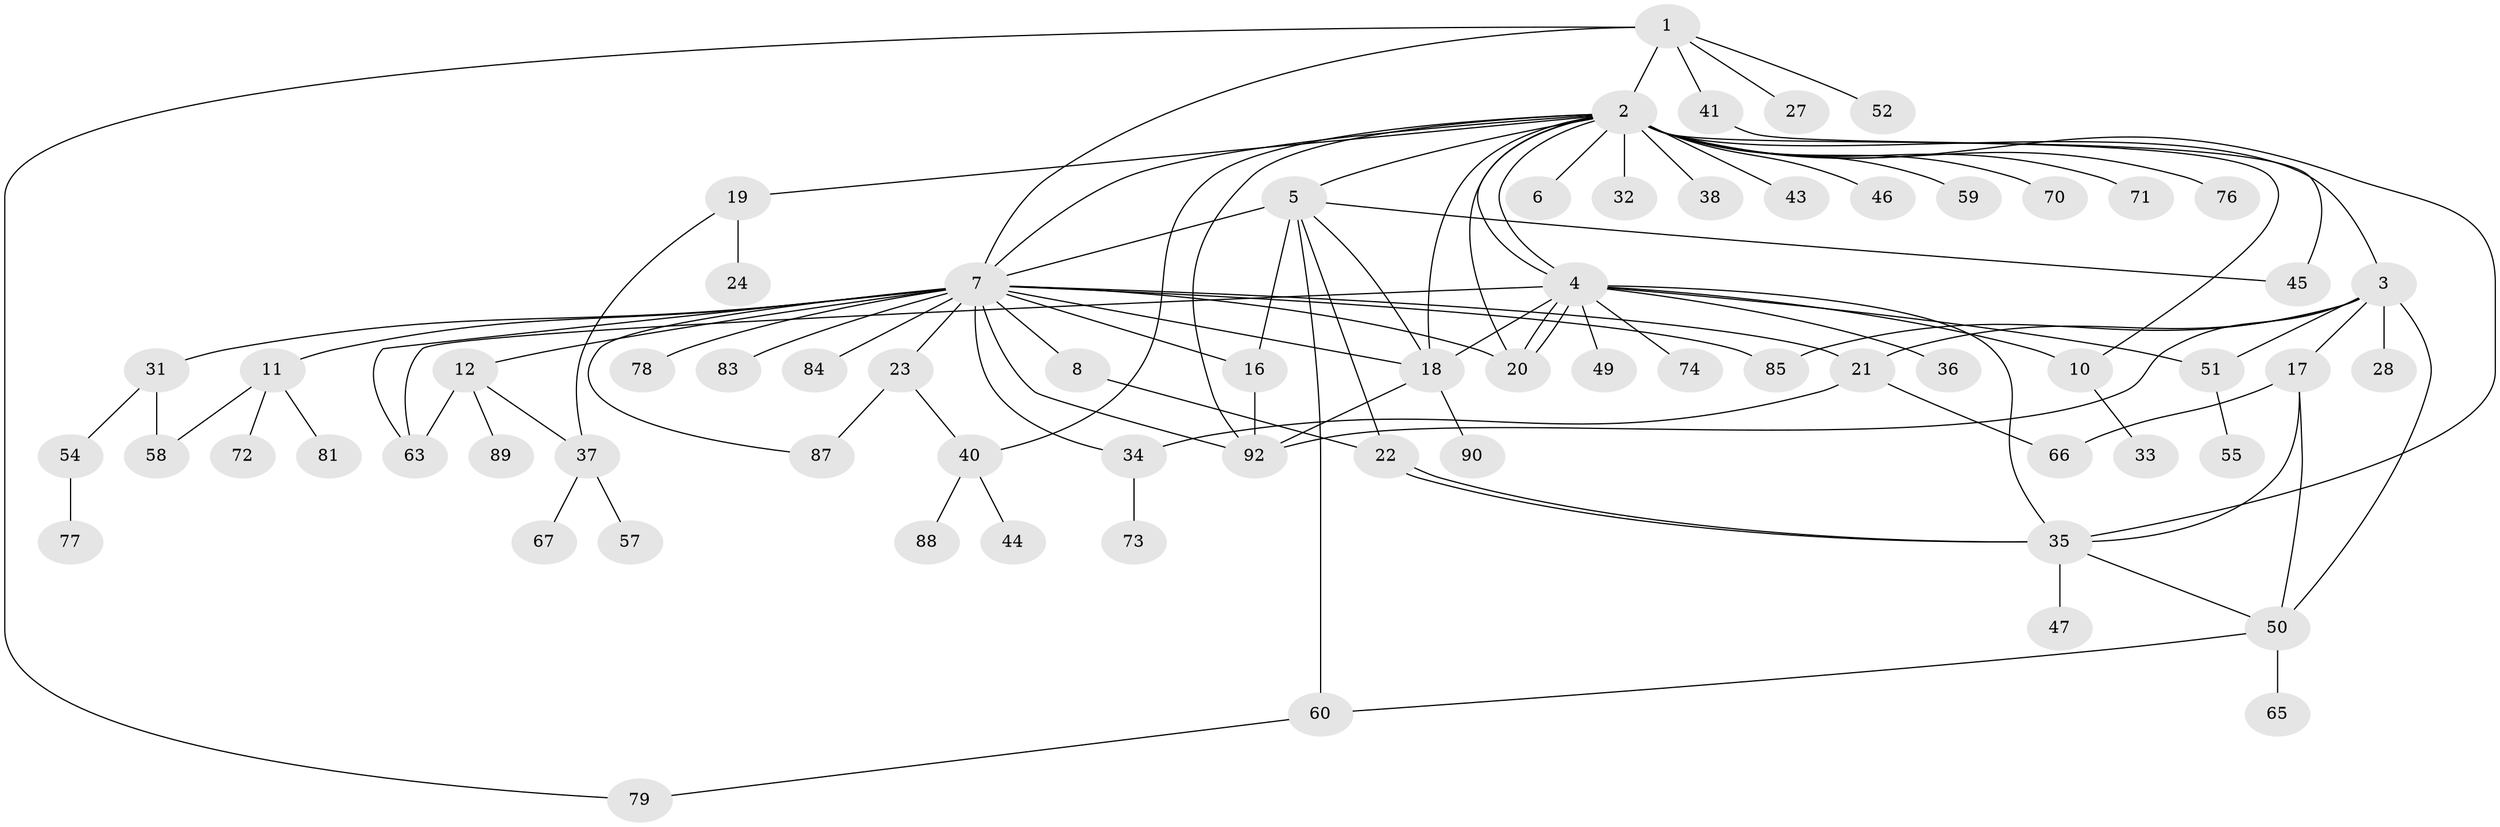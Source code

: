 // Generated by graph-tools (version 1.1) at 2025/52/02/27/25 19:52:00]
// undirected, 69 vertices, 104 edges
graph export_dot {
graph [start="1"]
  node [color=gray90,style=filled];
  1 [super="+13"];
  2 [super="+25"];
  3 [super="+82"];
  4 [super="+15"];
  5 [super="+30"];
  6;
  7 [super="+9"];
  8;
  10 [super="+14"];
  11 [super="+26"];
  12 [super="+93"];
  16 [super="+80"];
  17 [super="+56"];
  18 [super="+29"];
  19;
  20;
  21 [super="+68"];
  22 [super="+86"];
  23 [super="+94"];
  24 [super="+39"];
  27;
  28;
  31;
  32;
  33;
  34 [super="+69"];
  35 [super="+62"];
  36 [super="+75"];
  37 [super="+48"];
  38;
  40 [super="+42"];
  41 [super="+91"];
  43;
  44;
  45 [super="+53"];
  46;
  47;
  49;
  50 [super="+95"];
  51 [super="+64"];
  52;
  54;
  55;
  57;
  58 [super="+61"];
  59;
  60;
  63;
  65;
  66;
  67;
  70;
  71;
  72;
  73;
  74;
  76;
  77;
  78;
  79;
  81;
  83;
  84;
  85;
  87;
  88;
  89;
  90;
  92;
  1 -- 2;
  1 -- 7;
  1 -- 41;
  1 -- 52;
  1 -- 79;
  1 -- 27;
  2 -- 3 [weight=2];
  2 -- 4;
  2 -- 4;
  2 -- 5;
  2 -- 6;
  2 -- 7;
  2 -- 19;
  2 -- 20;
  2 -- 32;
  2 -- 35;
  2 -- 38;
  2 -- 40;
  2 -- 43;
  2 -- 46;
  2 -- 70;
  2 -- 71;
  2 -- 76;
  2 -- 92;
  2 -- 59;
  2 -- 10;
  2 -- 18;
  3 -- 17;
  3 -- 21;
  3 -- 28;
  3 -- 50;
  3 -- 51 [weight=2];
  3 -- 85;
  3 -- 92;
  4 -- 10;
  4 -- 18;
  4 -- 20;
  4 -- 20;
  4 -- 35;
  4 -- 36;
  4 -- 49;
  4 -- 51;
  4 -- 63;
  4 -- 74;
  5 -- 16;
  5 -- 22;
  5 -- 45;
  5 -- 60;
  5 -- 18;
  5 -- 7;
  7 -- 8;
  7 -- 11;
  7 -- 12;
  7 -- 21;
  7 -- 23;
  7 -- 31;
  7 -- 85;
  7 -- 34;
  7 -- 78;
  7 -- 16;
  7 -- 83;
  7 -- 20;
  7 -- 84;
  7 -- 87;
  7 -- 92;
  7 -- 63;
  7 -- 18;
  8 -- 22;
  10 -- 33;
  11 -- 58;
  11 -- 72;
  11 -- 81;
  12 -- 37;
  12 -- 89;
  12 -- 63;
  16 -- 92;
  17 -- 35;
  17 -- 66;
  17 -- 50;
  18 -- 90;
  18 -- 92;
  19 -- 24;
  19 -- 37;
  21 -- 34;
  21 -- 66;
  22 -- 35;
  22 -- 35;
  23 -- 40;
  23 -- 87;
  31 -- 54;
  31 -- 58;
  34 -- 73;
  35 -- 47;
  35 -- 50;
  37 -- 57;
  37 -- 67;
  40 -- 44;
  40 -- 88;
  41 -- 45;
  50 -- 65;
  50 -- 60;
  51 -- 55;
  54 -- 77;
  60 -- 79;
}
